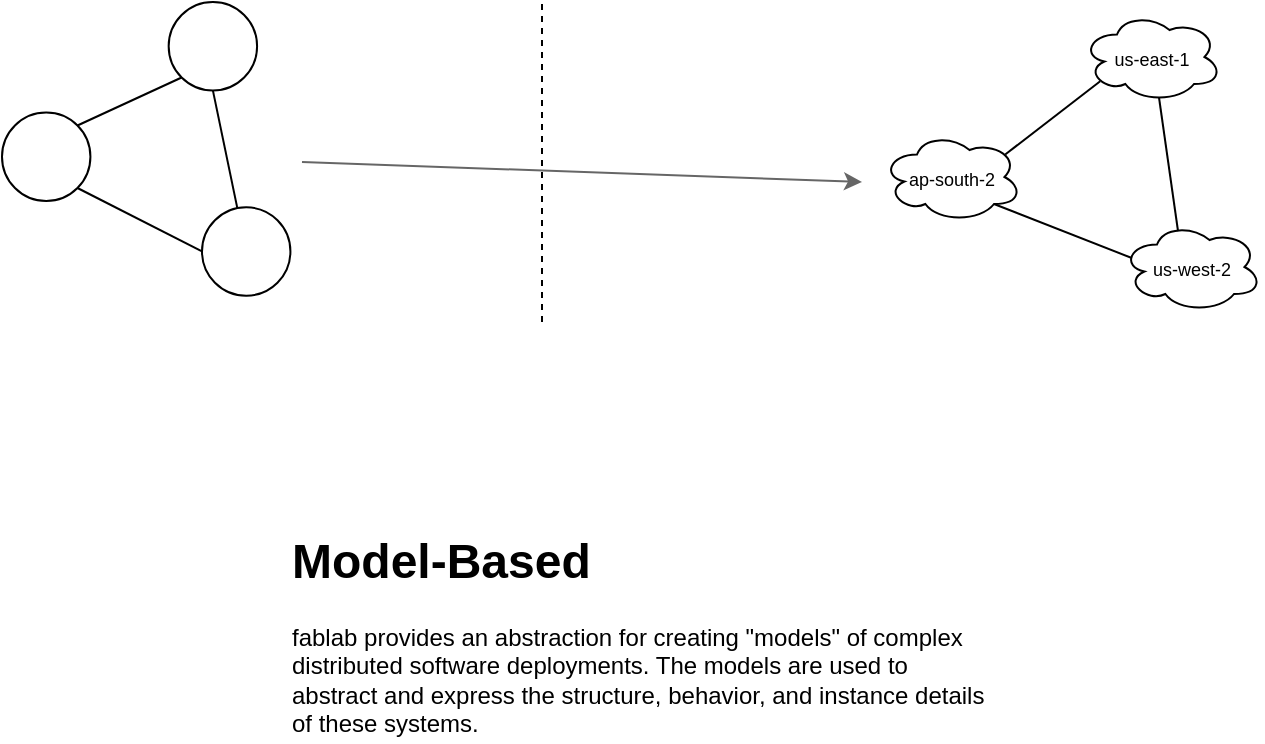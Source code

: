 <mxfile version="13.0.1" type="device"><diagram id="KXkkV9B8q3uqfVLMOjS5" name="Page-1"><mxGraphModel dx="1102" dy="1023" grid="1" gridSize="10" guides="1" tooltips="1" connect="1" arrows="1" fold="1" page="1" pageScale="1" pageWidth="800" pageHeight="450" math="0" shadow="0"><root><mxCell id="0"/><mxCell id="1" parent="0"/><mxCell id="1deCelIfa6eUBW9n5wun-1" value="" style="endArrow=none;dashed=1;html=1;" parent="1" edge="1"><mxGeometry width="50" height="50" relative="1" as="geometry"><mxPoint x="360" y="200" as="sourcePoint"/><mxPoint x="360" y="40" as="targetPoint"/></mxGeometry></mxCell><mxCell id="1deCelIfa6eUBW9n5wun-15" value="&lt;font style=&quot;font-size: 9px&quot;&gt;us-east-1&lt;/font&gt;" style="ellipse;shape=cloud;whiteSpace=wrap;html=1;fillColor=none;" parent="1" vertex="1"><mxGeometry x="630" y="45" width="70" height="45" as="geometry"/></mxCell><mxCell id="1deCelIfa6eUBW9n5wun-16" value="&lt;font style=&quot;font-size: 9px&quot;&gt;ap-south-2&lt;/font&gt;" style="ellipse;shape=cloud;whiteSpace=wrap;html=1;fillColor=none;" parent="1" vertex="1"><mxGeometry x="530" y="105" width="70" height="45" as="geometry"/></mxCell><mxCell id="1deCelIfa6eUBW9n5wun-17" value="&lt;font style=&quot;font-size: 9px&quot;&gt;us-west-2&lt;/font&gt;" style="ellipse;shape=cloud;whiteSpace=wrap;html=1;fillColor=none;" parent="1" vertex="1"><mxGeometry x="650" y="150" width="70" height="45" as="geometry"/></mxCell><mxCell id="1deCelIfa6eUBW9n5wun-18" value="" style="endArrow=none;html=1;entryX=0.13;entryY=0.77;entryDx=0;entryDy=0;entryPerimeter=0;exitX=0.88;exitY=0.25;exitDx=0;exitDy=0;exitPerimeter=0;" parent="1" source="1deCelIfa6eUBW9n5wun-16" target="1deCelIfa6eUBW9n5wun-15" edge="1"><mxGeometry width="50" height="50" relative="1" as="geometry"><mxPoint x="560" y="280" as="sourcePoint"/><mxPoint x="610" y="230" as="targetPoint"/></mxGeometry></mxCell><mxCell id="1deCelIfa6eUBW9n5wun-20" value="" style="endArrow=none;html=1;strokeColor=#000000;entryX=0.55;entryY=0.95;entryDx=0;entryDy=0;entryPerimeter=0;exitX=0.4;exitY=0.1;exitDx=0;exitDy=0;exitPerimeter=0;" parent="1" source="1deCelIfa6eUBW9n5wun-17" target="1deCelIfa6eUBW9n5wun-15" edge="1"><mxGeometry width="50" height="50" relative="1" as="geometry"><mxPoint x="480" y="310" as="sourcePoint"/><mxPoint x="530" y="260" as="targetPoint"/></mxGeometry></mxCell><mxCell id="1deCelIfa6eUBW9n5wun-21" value="" style="endArrow=none;html=1;strokeColor=#000000;entryX=0.8;entryY=0.8;entryDx=0;entryDy=0;entryPerimeter=0;exitX=0.07;exitY=0.4;exitDx=0;exitDy=0;exitPerimeter=0;" parent="1" source="1deCelIfa6eUBW9n5wun-17" target="1deCelIfa6eUBW9n5wun-16" edge="1"><mxGeometry width="50" height="50" relative="1" as="geometry"><mxPoint x="380" y="370" as="sourcePoint"/><mxPoint x="430" y="320" as="targetPoint"/></mxGeometry></mxCell><mxCell id="1deCelIfa6eUBW9n5wun-22" value="&lt;h1&gt;Model-Based&lt;/h1&gt;&lt;p&gt;fablab provides an abstraction for creating &quot;models&quot; of complex distributed software deployments. The models are used to abstract and express the structure, behavior, and instance details of these systems.&lt;/p&gt;" style="text;html=1;strokeColor=none;fillColor=none;spacing=5;spacingTop=-20;whiteSpace=wrap;overflow=hidden;rounded=0;" parent="1" vertex="1"><mxGeometry x="230" y="300" width="360" height="110" as="geometry"/></mxCell><mxCell id="-RT-EI_-tIlyiXMXIuZT-1" value="" style="group" parent="1" vertex="1" connectable="0"><mxGeometry x="90" y="40" width="150" height="150" as="geometry"/></mxCell><mxCell id="1deCelIfa6eUBW9n5wun-4" value="" style="ellipse;whiteSpace=wrap;html=1;aspect=fixed;fillColor=none;" parent="-RT-EI_-tIlyiXMXIuZT-1" vertex="1"><mxGeometry x="83.333" width="44.211" height="44.211" as="geometry"/></mxCell><mxCell id="1deCelIfa6eUBW9n5wun-5" value="" style="ellipse;whiteSpace=wrap;html=1;aspect=fixed;fillColor=none;" parent="-RT-EI_-tIlyiXMXIuZT-1" vertex="1"><mxGeometry y="55.263" width="44.211" height="44.211" as="geometry"/></mxCell><mxCell id="1deCelIfa6eUBW9n5wun-6" value="" style="ellipse;whiteSpace=wrap;html=1;aspect=fixed;fillColor=none;" parent="-RT-EI_-tIlyiXMXIuZT-1" vertex="1"><mxGeometry x="100" y="102.632" width="44.211" height="44.211" as="geometry"/></mxCell><mxCell id="1deCelIfa6eUBW9n5wun-7" value="" style="endArrow=none;html=1;entryX=0;entryY=1;entryDx=0;entryDy=0;exitX=1;exitY=0;exitDx=0;exitDy=0;" parent="-RT-EI_-tIlyiXMXIuZT-1" source="1deCelIfa6eUBW9n5wun-5" target="1deCelIfa6eUBW9n5wun-4" edge="1"><mxGeometry width="50" height="50" relative="1" as="geometry"><mxPoint x="16.667" y="268.421" as="sourcePoint"/><mxPoint x="100" y="189.474" as="targetPoint"/></mxGeometry></mxCell><mxCell id="1deCelIfa6eUBW9n5wun-8" value="" style="endArrow=none;html=1;entryX=1;entryY=1;entryDx=0;entryDy=0;exitX=0;exitY=0.5;exitDx=0;exitDy=0;" parent="-RT-EI_-tIlyiXMXIuZT-1" source="1deCelIfa6eUBW9n5wun-6" target="1deCelIfa6eUBW9n5wun-5" edge="1"><mxGeometry width="50" height="50" relative="1" as="geometry"><mxPoint x="33.333" y="410.526" as="sourcePoint"/><mxPoint x="116.667" y="331.579" as="targetPoint"/></mxGeometry></mxCell><mxCell id="1deCelIfa6eUBW9n5wun-9" value="" style="endArrow=none;html=1;entryX=0.5;entryY=1;entryDx=0;entryDy=0;" parent="-RT-EI_-tIlyiXMXIuZT-1" source="1deCelIfa6eUBW9n5wun-6" target="1deCelIfa6eUBW9n5wun-4" edge="1"><mxGeometry width="50" height="50" relative="1" as="geometry"><mxPoint x="83.333" y="363.158" as="sourcePoint"/><mxPoint x="166.667" y="284.211" as="targetPoint"/></mxGeometry></mxCell><mxCell id="lJlIdA9wnHuoJlj9DH8Z-1" value="" style="endArrow=classic;html=1;fillColor=#f5f5f5;strokeColor=#666666;" edge="1" parent="1"><mxGeometry width="50" height="50" relative="1" as="geometry"><mxPoint x="240" y="120" as="sourcePoint"/><mxPoint x="520" y="130" as="targetPoint"/></mxGeometry></mxCell></root></mxGraphModel></diagram></mxfile>